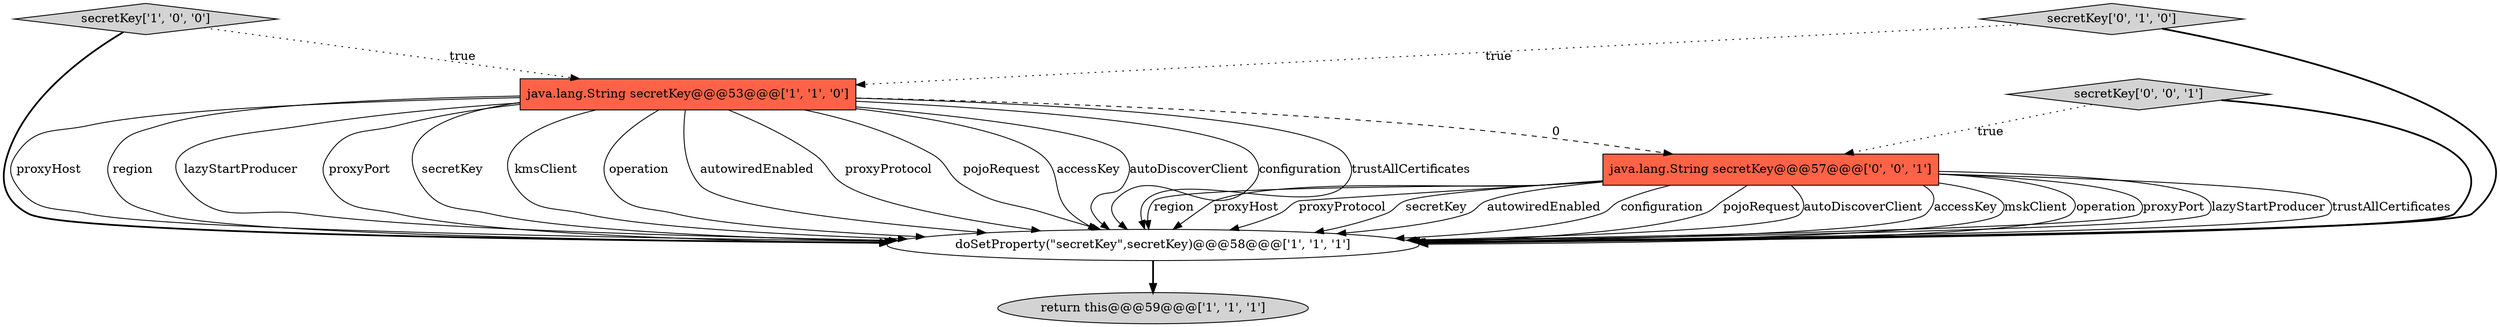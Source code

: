 digraph {
1 [style = filled, label = "return this@@@59@@@['1', '1', '1']", fillcolor = lightgray, shape = ellipse image = "AAA0AAABBB1BBB"];
2 [style = filled, label = "secretKey['1', '0', '0']", fillcolor = lightgray, shape = diamond image = "AAA0AAABBB1BBB"];
6 [style = filled, label = "secretKey['0', '0', '1']", fillcolor = lightgray, shape = diamond image = "AAA0AAABBB3BBB"];
3 [style = filled, label = "doSetProperty(\"secretKey\",secretKey)@@@58@@@['1', '1', '1']", fillcolor = white, shape = ellipse image = "AAA0AAABBB1BBB"];
5 [style = filled, label = "java.lang.String secretKey@@@57@@@['0', '0', '1']", fillcolor = tomato, shape = box image = "AAA0AAABBB3BBB"];
0 [style = filled, label = "java.lang.String secretKey@@@53@@@['1', '1', '0']", fillcolor = tomato, shape = box image = "AAA0AAABBB1BBB"];
4 [style = filled, label = "secretKey['0', '1', '0']", fillcolor = lightgray, shape = diamond image = "AAA0AAABBB2BBB"];
0->3 [style = solid, label="proxyHost"];
6->3 [style = bold, label=""];
4->3 [style = bold, label=""];
0->3 [style = solid, label="region"];
2->0 [style = dotted, label="true"];
3->1 [style = bold, label=""];
5->3 [style = solid, label="region"];
0->5 [style = dashed, label="0"];
0->3 [style = solid, label="lazyStartProducer"];
5->3 [style = solid, label="proxyHost"];
2->3 [style = bold, label=""];
4->0 [style = dotted, label="true"];
5->3 [style = solid, label="proxyProtocol"];
5->3 [style = solid, label="secretKey"];
5->3 [style = solid, label="autowiredEnabled"];
5->3 [style = solid, label="configuration"];
0->3 [style = solid, label="proxyPort"];
0->3 [style = solid, label="secretKey"];
0->3 [style = solid, label="kmsClient"];
5->3 [style = solid, label="pojoRequest"];
5->3 [style = solid, label="autoDiscoverClient"];
0->3 [style = solid, label="operation"];
5->3 [style = solid, label="accessKey"];
0->3 [style = solid, label="autowiredEnabled"];
5->3 [style = solid, label="mskClient"];
0->3 [style = solid, label="proxyProtocol"];
0->3 [style = solid, label="pojoRequest"];
0->3 [style = solid, label="accessKey"];
5->3 [style = solid, label="operation"];
5->3 [style = solid, label="proxyPort"];
0->3 [style = solid, label="autoDiscoverClient"];
5->3 [style = solid, label="lazyStartProducer"];
0->3 [style = solid, label="configuration"];
5->3 [style = solid, label="trustAllCertificates"];
6->5 [style = dotted, label="true"];
0->3 [style = solid, label="trustAllCertificates"];
}
